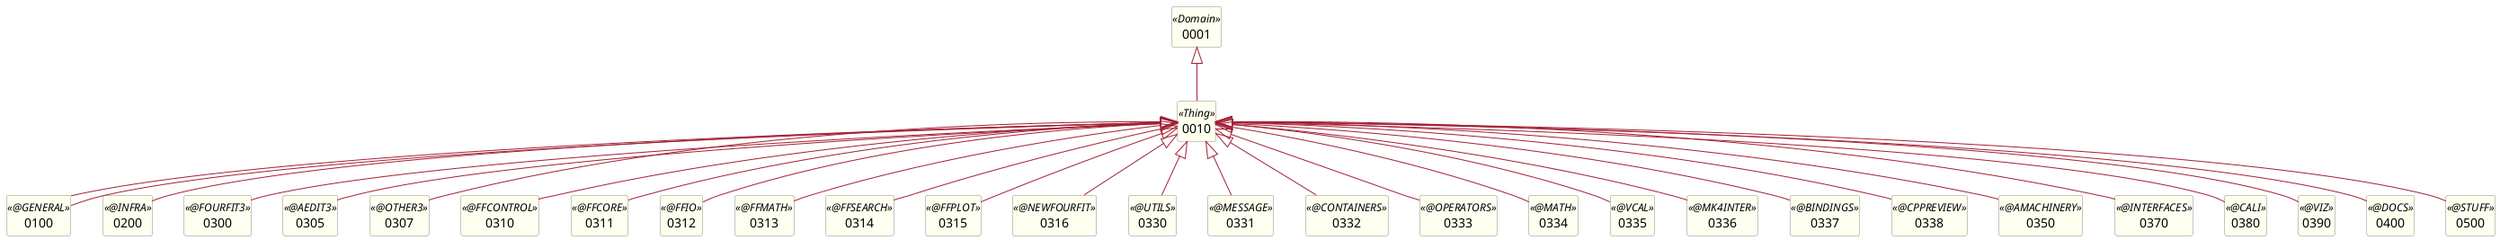 
@startuml
' Use MIT
skinparam class {
		ArrowColor #A31F34
		Bordercolor #8a8b8c
		BackgroundColor #fffff0
}

' Create classes
class 0001 <<Domain>> {

}
class 0010 <<Thing>> {

}

class 0100 <<@GENERAL>> {

}
class 0200 <<@INFRA>> {

}
class 0300 <<@FOURFIT3>> {

}
class 0305 <<@AEDIT3>> {

}
class 0307 <<@OTHER3>> {

}
class 0310 <<@FFCONTROL>> {

}
class 0311 <<@FFCORE>> {

}
class 0312 <<@FFIO>> {

}
class 0313 <<@FFMATH>> {

}
class 0314 <<@FFSEARCH>> {

}
class 0315 <<@FFPLOT>> {

}
class 0316 <<@NEWFOURFIT>> {

}
class 0330 <<@UTILS>> {

}
class 0331 <<@MESSAGE>> {

}
class 0332 <<@CONTAINERS>> {

}
class 0333 <<@OPERATORS>> {

}
class 0334 <<@MATH>> {

}
class 0335 <<@VCAL>> {

}
class 0336 <<@MK4INTER>> {

}
class 0337 <<@BINDINGS>> {

}
class 0338 <<@CPPREVIEW>> {

}
class 0350 <<@AMACHINERY>> {

}
class 0370 <<@INTERFACES>> {

}
class 0380 <<@CALI>> {

}
class 0390 <<@VIZ>> {

}
class 0400 <<@DOCS>> {

}
class 0500 <<@STUFF>> {

}

' Show associations 
0001 <|-- 0010
0010 <|-- 0100
0010 <|-- 0100
0010 <|-- 0200
0010 <|-- 0300
0010 <|-- 0305
0010 <|-- 0307
0010 <|-- 0310
0010 <|-- 0311
0010 <|-- 0312
0010 <|-- 0313
0010 <|-- 0314
0010 <|-- 0315
0010 <|-- 0316
0010 <|-- 0330
0010 <|-- 0331
0010 <|-- 0332
0010 <|-- 0333
0010 <|-- 0334
0010 <|-- 0335
0010 <|-- 0336
0010 <|-- 0337
0010 <|-- 0338
0010 <|-- 0350
0010 <|-- 0370
0010 <|-- 0380
0010 <|-- 0390
0010 <|-- 0400
0010 <|-- 0500

' Hide class diagram circles
hide members
hide <<Domain>> circle
hide <<Thing>> circle
hide <<@GENERAL>> circle
hide <<@INFRA>> circle
hide <<@FOURFIT3>> circle
hide <<@AEDIT3>> circle
hide <<@OTHER3>> circle
hide <<@FFCONTROL>> circle
hide <<@FFCORE>> circle
hide <<@FFIO>> circle
hide <<@FFMATH>> circle
hide <<@FFSEARCH>> circle
hide <<@FFPLOT>> circle
hide <<@NEWFOURFIT>> circle
hide <<@UTILS>> circle
hide <<@MESSAGE>> circle
hide <<@CONTAINERS>> circle
hide <<@OPERATORS>> circle
hide <<@MATH>> circle
hide <<@VCAL>> circle
hide <<@MK4INTER>> circle
hide <<@BINDINGS>> circle
hide <<@CPPREVIEW>> circle
hide <<@AMACHINERY>> circle
hide <<@INTERFACES>> circle
hide <<@CALI>> circle
hide <<@VIZ>> circle
hide <<@DOCS>> circle
hide <<@STUFF>> circle
@enduml